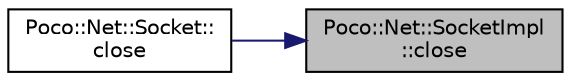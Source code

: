 digraph "Poco::Net::SocketImpl::close"
{
 // LATEX_PDF_SIZE
  edge [fontname="Helvetica",fontsize="10",labelfontname="Helvetica",labelfontsize="10"];
  node [fontname="Helvetica",fontsize="10",shape=record];
  rankdir="RL";
  Node1 [label="Poco::Net::SocketImpl\l::close",height=0.2,width=0.4,color="black", fillcolor="grey75", style="filled", fontcolor="black",tooltip=" "];
  Node1 -> Node2 [dir="back",color="midnightblue",fontsize="10",style="solid"];
  Node2 [label="Poco::Net::Socket::\lclose",height=0.2,width=0.4,color="black", fillcolor="white", style="filled",URL="$classPoco_1_1Net_1_1Socket.html#ab29f65f9263a1cc48e641b1e41134ff1",tooltip="Compares the SocketImpl pointers."];
}
